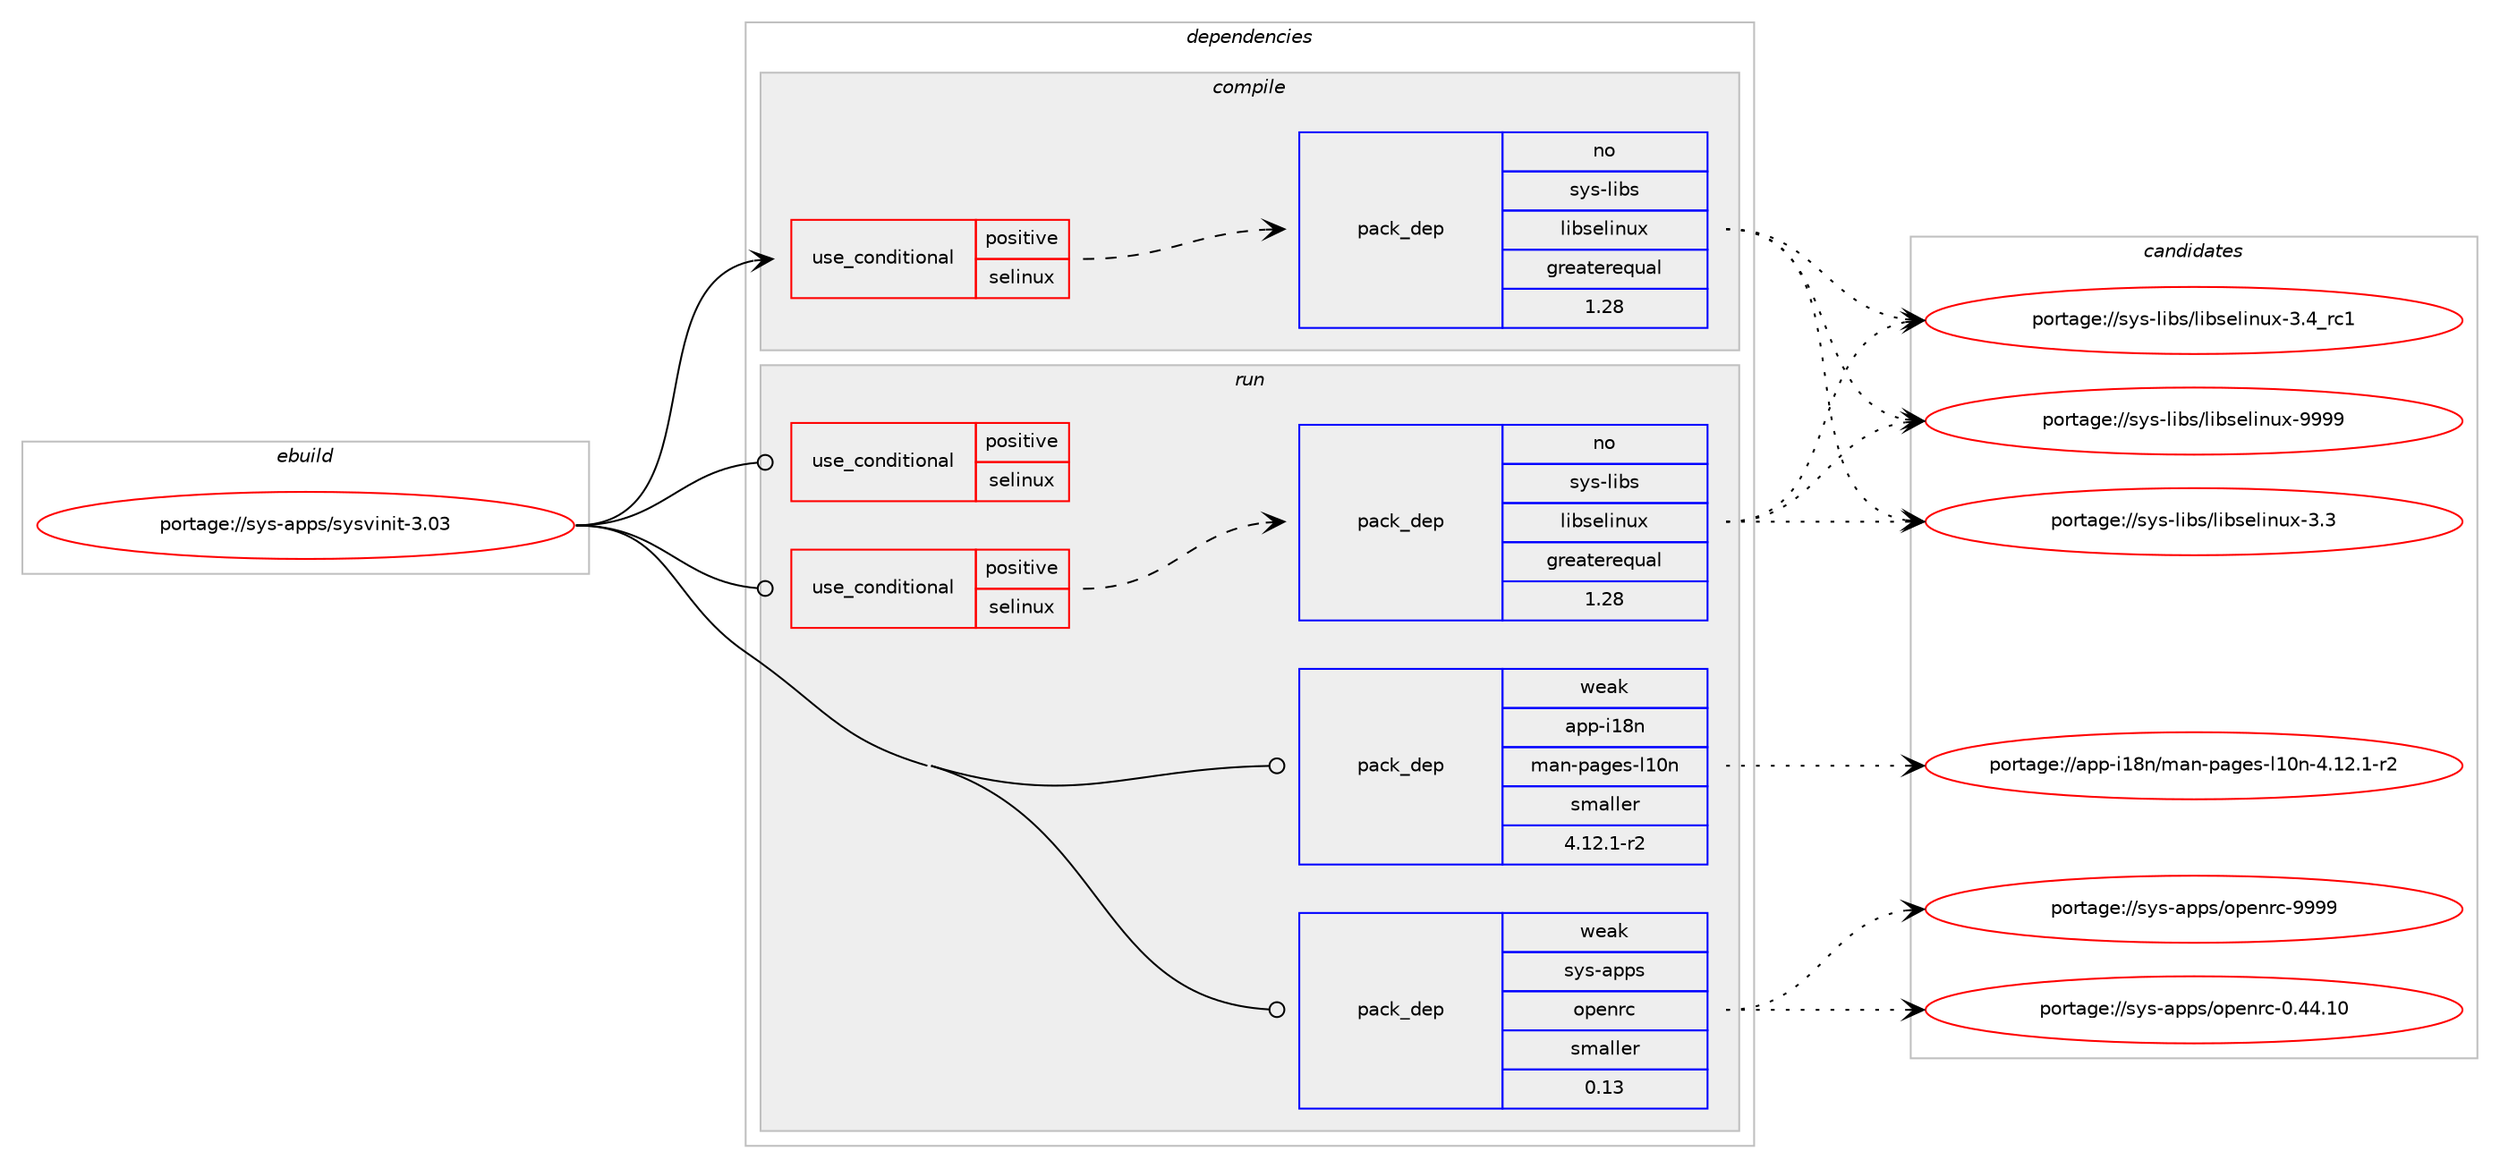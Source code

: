 digraph prolog {

# *************
# Graph options
# *************

newrank=true;
concentrate=true;
compound=true;
graph [rankdir=LR,fontname=Helvetica,fontsize=10,ranksep=1.5];#, ranksep=2.5, nodesep=0.2];
edge  [arrowhead=vee];
node  [fontname=Helvetica,fontsize=10];

# **********
# The ebuild
# **********

subgraph cluster_leftcol {
color=gray;
rank=same;
label=<<i>ebuild</i>>;
id [label="portage://sys-apps/sysvinit-3.03", color=red, width=4, href="../sys-apps/sysvinit-3.03.svg"];
}

# ****************
# The dependencies
# ****************

subgraph cluster_midcol {
color=gray;
label=<<i>dependencies</i>>;
subgraph cluster_compile {
fillcolor="#eeeeee";
style=filled;
label=<<i>compile</i>>;
subgraph cond373 {
dependency1467 [label=<<TABLE BORDER="0" CELLBORDER="1" CELLSPACING="0" CELLPADDING="4"><TR><TD ROWSPAN="3" CELLPADDING="10">use_conditional</TD></TR><TR><TD>positive</TD></TR><TR><TD>selinux</TD></TR></TABLE>>, shape=none, color=red];
subgraph pack1094 {
dependency1468 [label=<<TABLE BORDER="0" CELLBORDER="1" CELLSPACING="0" CELLPADDING="4" WIDTH="220"><TR><TD ROWSPAN="6" CELLPADDING="30">pack_dep</TD></TR><TR><TD WIDTH="110">no</TD></TR><TR><TD>sys-libs</TD></TR><TR><TD>libselinux</TD></TR><TR><TD>greaterequal</TD></TR><TR><TD>1.28</TD></TR></TABLE>>, shape=none, color=blue];
}
dependency1467:e -> dependency1468:w [weight=20,style="dashed",arrowhead="vee"];
}
id:e -> dependency1467:w [weight=20,style="solid",arrowhead="vee"];
# *** BEGIN UNKNOWN DEPENDENCY TYPE (TODO) ***
# id -> package_dependency(portage://sys-apps/sysvinit-3.03,install,no,virtual,os-headers,none,[,,],[],[])
# *** END UNKNOWN DEPENDENCY TYPE (TODO) ***

}
subgraph cluster_compileandrun {
fillcolor="#eeeeee";
style=filled;
label=<<i>compile and run</i>>;
}
subgraph cluster_run {
fillcolor="#eeeeee";
style=filled;
label=<<i>run</i>>;
subgraph cond374 {
dependency1469 [label=<<TABLE BORDER="0" CELLBORDER="1" CELLSPACING="0" CELLPADDING="4"><TR><TD ROWSPAN="3" CELLPADDING="10">use_conditional</TD></TR><TR><TD>positive</TD></TR><TR><TD>selinux</TD></TR></TABLE>>, shape=none, color=red];
# *** BEGIN UNKNOWN DEPENDENCY TYPE (TODO) ***
# dependency1469 -> package_dependency(portage://sys-apps/sysvinit-3.03,run,no,sec-policy,selinux-shutdown,none,[,,],[],[])
# *** END UNKNOWN DEPENDENCY TYPE (TODO) ***

}
id:e -> dependency1469:w [weight=20,style="solid",arrowhead="odot"];
subgraph cond375 {
dependency1470 [label=<<TABLE BORDER="0" CELLBORDER="1" CELLSPACING="0" CELLPADDING="4"><TR><TD ROWSPAN="3" CELLPADDING="10">use_conditional</TD></TR><TR><TD>positive</TD></TR><TR><TD>selinux</TD></TR></TABLE>>, shape=none, color=red];
subgraph pack1095 {
dependency1471 [label=<<TABLE BORDER="0" CELLBORDER="1" CELLSPACING="0" CELLPADDING="4" WIDTH="220"><TR><TD ROWSPAN="6" CELLPADDING="30">pack_dep</TD></TR><TR><TD WIDTH="110">no</TD></TR><TR><TD>sys-libs</TD></TR><TR><TD>libselinux</TD></TR><TR><TD>greaterequal</TD></TR><TR><TD>1.28</TD></TR></TABLE>>, shape=none, color=blue];
}
dependency1470:e -> dependency1471:w [weight=20,style="dashed",arrowhead="vee"];
}
id:e -> dependency1470:w [weight=20,style="solid",arrowhead="odot"];
subgraph pack1096 {
dependency1472 [label=<<TABLE BORDER="0" CELLBORDER="1" CELLSPACING="0" CELLPADDING="4" WIDTH="220"><TR><TD ROWSPAN="6" CELLPADDING="30">pack_dep</TD></TR><TR><TD WIDTH="110">weak</TD></TR><TR><TD>app-i18n</TD></TR><TR><TD>man-pages-l10n</TD></TR><TR><TD>smaller</TD></TR><TR><TD>4.12.1-r2</TD></TR></TABLE>>, shape=none, color=blue];
}
id:e -> dependency1472:w [weight=20,style="solid",arrowhead="odot"];
subgraph pack1097 {
dependency1473 [label=<<TABLE BORDER="0" CELLBORDER="1" CELLSPACING="0" CELLPADDING="4" WIDTH="220"><TR><TD ROWSPAN="6" CELLPADDING="30">pack_dep</TD></TR><TR><TD WIDTH="110">weak</TD></TR><TR><TD>sys-apps</TD></TR><TR><TD>openrc</TD></TR><TR><TD>smaller</TD></TR><TR><TD>0.13</TD></TR></TABLE>>, shape=none, color=blue];
}
id:e -> dependency1473:w [weight=20,style="solid",arrowhead="odot"];
}
}

# **************
# The candidates
# **************

subgraph cluster_choices {
rank=same;
color=gray;
label=<<i>candidates</i>>;

subgraph choice1094 {
color=black;
nodesep=1;
choice1151211154510810598115471081059811510110810511011712045514651 [label="portage://sys-libs/libselinux-3.3", color=red, width=4,href="../sys-libs/libselinux-3.3.svg"];
choice1151211154510810598115471081059811510110810511011712045514652951149949 [label="portage://sys-libs/libselinux-3.4_rc1", color=red, width=4,href="../sys-libs/libselinux-3.4_rc1.svg"];
choice115121115451081059811547108105981151011081051101171204557575757 [label="portage://sys-libs/libselinux-9999", color=red, width=4,href="../sys-libs/libselinux-9999.svg"];
dependency1468:e -> choice1151211154510810598115471081059811510110810511011712045514651:w [style=dotted,weight="100"];
dependency1468:e -> choice1151211154510810598115471081059811510110810511011712045514652951149949:w [style=dotted,weight="100"];
dependency1468:e -> choice115121115451081059811547108105981151011081051101171204557575757:w [style=dotted,weight="100"];
}
subgraph choice1095 {
color=black;
nodesep=1;
choice1151211154510810598115471081059811510110810511011712045514651 [label="portage://sys-libs/libselinux-3.3", color=red, width=4,href="../sys-libs/libselinux-3.3.svg"];
choice1151211154510810598115471081059811510110810511011712045514652951149949 [label="portage://sys-libs/libselinux-3.4_rc1", color=red, width=4,href="../sys-libs/libselinux-3.4_rc1.svg"];
choice115121115451081059811547108105981151011081051101171204557575757 [label="portage://sys-libs/libselinux-9999", color=red, width=4,href="../sys-libs/libselinux-9999.svg"];
dependency1471:e -> choice1151211154510810598115471081059811510110810511011712045514651:w [style=dotted,weight="100"];
dependency1471:e -> choice1151211154510810598115471081059811510110810511011712045514652951149949:w [style=dotted,weight="100"];
dependency1471:e -> choice115121115451081059811547108105981151011081051101171204557575757:w [style=dotted,weight="100"];
}
subgraph choice1096 {
color=black;
nodesep=1;
choice9711211245105495611047109971104511297103101115451084948110455246495046494511450 [label="portage://app-i18n/man-pages-l10n-4.12.1-r2", color=red, width=4,href="../app-i18n/man-pages-l10n-4.12.1-r2.svg"];
dependency1472:e -> choice9711211245105495611047109971104511297103101115451084948110455246495046494511450:w [style=dotted,weight="100"];
}
subgraph choice1097 {
color=black;
nodesep=1;
choice115121115459711211211547111112101110114994548465252464948 [label="portage://sys-apps/openrc-0.44.10", color=red, width=4,href="../sys-apps/openrc-0.44.10.svg"];
choice115121115459711211211547111112101110114994557575757 [label="portage://sys-apps/openrc-9999", color=red, width=4,href="../sys-apps/openrc-9999.svg"];
dependency1473:e -> choice115121115459711211211547111112101110114994548465252464948:w [style=dotted,weight="100"];
dependency1473:e -> choice115121115459711211211547111112101110114994557575757:w [style=dotted,weight="100"];
}
}

}
